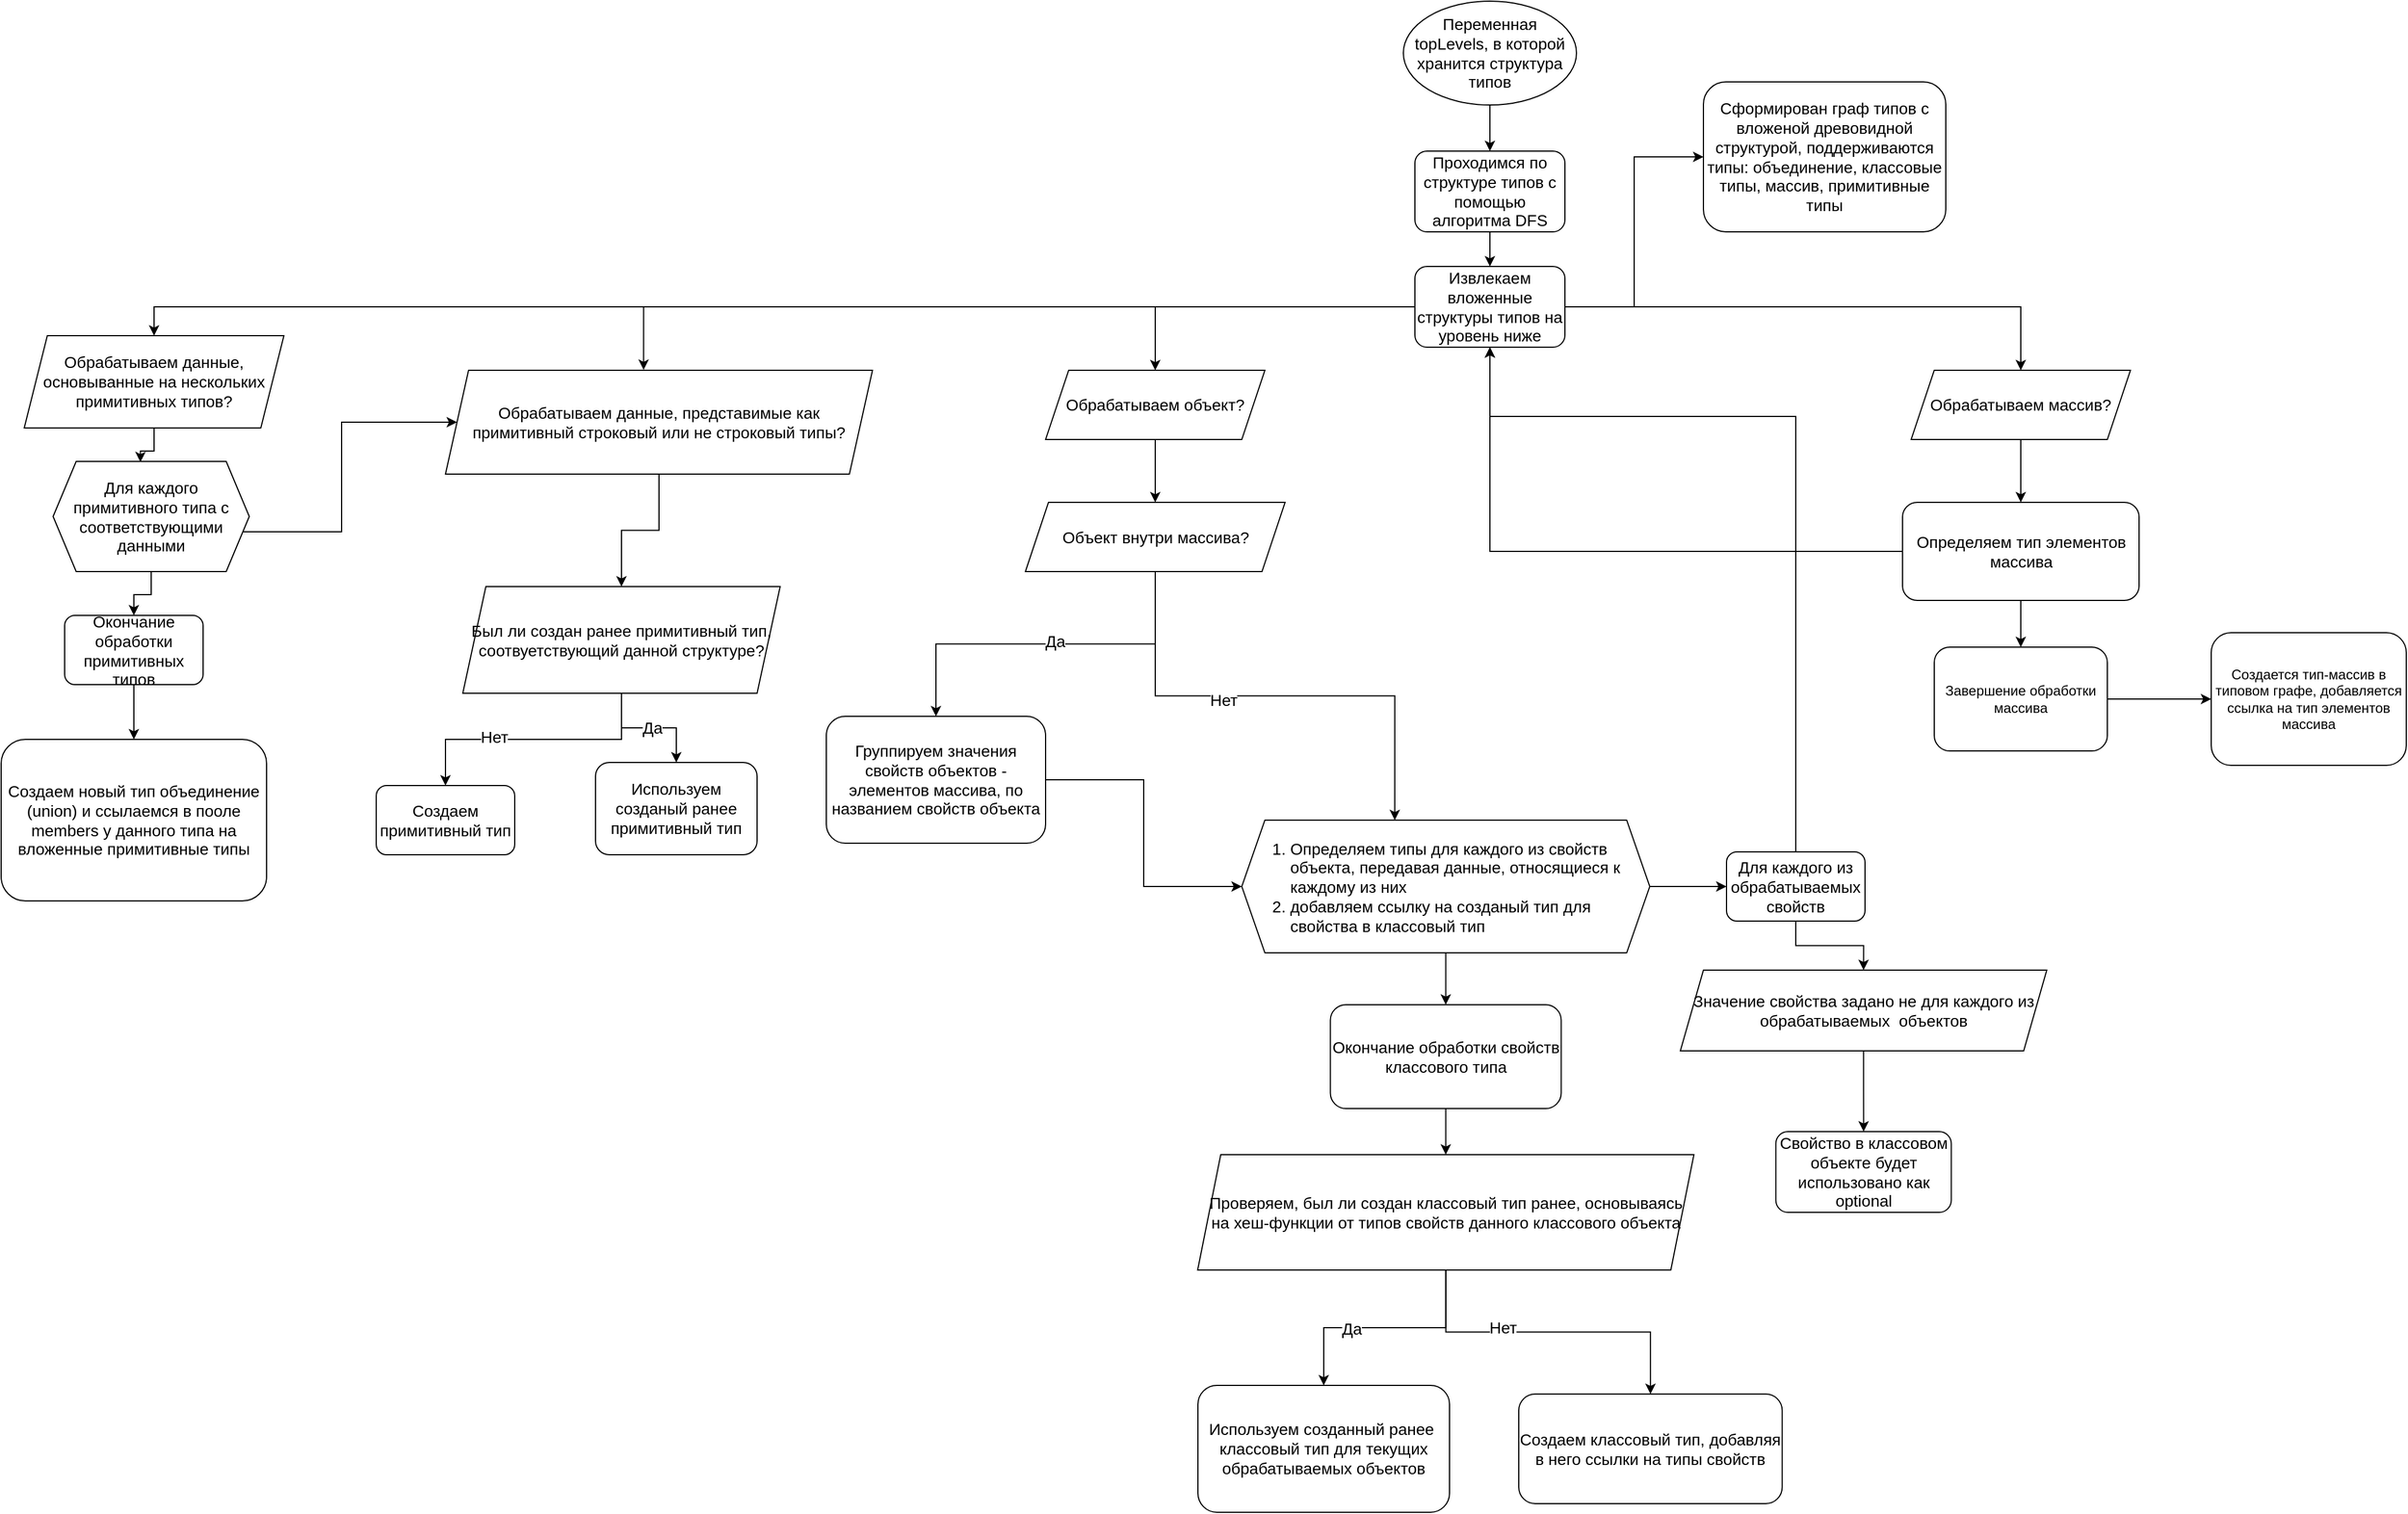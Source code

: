<mxfile version="24.4.2" type="github">
  <diagram name="Page-1" id="1g6iJyspXUJ4lVBro7co">
    <mxGraphModel dx="2184" dy="696" grid="1" gridSize="10" guides="1" tooltips="1" connect="1" arrows="1" fold="1" page="1" pageScale="1" pageWidth="827" pageHeight="1169" math="0" shadow="0">
      <root>
        <mxCell id="0" />
        <mxCell id="1" parent="0" />
        <mxCell id="02Kn7gCLsv_7Pjf7zpuO-2" style="edgeStyle=orthogonalEdgeStyle;rounded=0;orthogonalLoop=1;jettySize=auto;html=1;entryX=0.5;entryY=0;entryDx=0;entryDy=0;fontSize=14;" parent="1" source="02Kn7gCLsv_7Pjf7zpuO-1" target="02Kn7gCLsv_7Pjf7zpuO-3" edge="1">
          <mxGeometry relative="1" as="geometry">
            <mxPoint x="360" y="320" as="targetPoint" />
          </mxGeometry>
        </mxCell>
        <mxCell id="02Kn7gCLsv_7Pjf7zpuO-1" value="Переменная topLevels, в которой хранится структура типов" style="ellipse;whiteSpace=wrap;html=1;fontSize=14;" parent="1" vertex="1">
          <mxGeometry x="520" y="80" width="150" height="90" as="geometry" />
        </mxCell>
        <mxCell id="02Kn7gCLsv_7Pjf7zpuO-21" style="edgeStyle=orthogonalEdgeStyle;rounded=0;orthogonalLoop=1;jettySize=auto;html=1;entryX=0.5;entryY=0;entryDx=0;entryDy=0;fontSize=14;" parent="1" source="02Kn7gCLsv_7Pjf7zpuO-3" target="02Kn7gCLsv_7Pjf7zpuO-4" edge="1">
          <mxGeometry relative="1" as="geometry" />
        </mxCell>
        <mxCell id="02Kn7gCLsv_7Pjf7zpuO-3" value="Проходимся по структуре типов с помощью алгоритма DFS" style="rounded=1;whiteSpace=wrap;html=1;fontSize=14;" parent="1" vertex="1">
          <mxGeometry x="530" y="210" width="130" height="70" as="geometry" />
        </mxCell>
        <mxCell id="02Kn7gCLsv_7Pjf7zpuO-7" style="edgeStyle=orthogonalEdgeStyle;rounded=0;orthogonalLoop=1;jettySize=auto;html=1;fontSize=14;" parent="1" source="02Kn7gCLsv_7Pjf7zpuO-4" target="02Kn7gCLsv_7Pjf7zpuO-12" edge="1">
          <mxGeometry relative="1" as="geometry">
            <mxPoint x="240" y="490" as="targetPoint" />
          </mxGeometry>
        </mxCell>
        <mxCell id="02Kn7gCLsv_7Pjf7zpuO-63" style="edgeStyle=orthogonalEdgeStyle;rounded=0;orthogonalLoop=1;jettySize=auto;html=1;entryX=0.5;entryY=0;entryDx=0;entryDy=0;fontSize=14;" parent="1" source="02Kn7gCLsv_7Pjf7zpuO-4" target="02Kn7gCLsv_7Pjf7zpuO-42" edge="1">
          <mxGeometry relative="1" as="geometry" />
        </mxCell>
        <mxCell id="02Kn7gCLsv_7Pjf7zpuO-85" style="edgeStyle=orthogonalEdgeStyle;rounded=0;orthogonalLoop=1;jettySize=auto;html=1;entryX=0.5;entryY=0;entryDx=0;entryDy=0;fontSize=14;" parent="1" source="02Kn7gCLsv_7Pjf7zpuO-4" target="02Kn7gCLsv_7Pjf7zpuO-19" edge="1">
          <mxGeometry relative="1" as="geometry" />
        </mxCell>
        <mxCell id="ybFJ6NvRLtgS1pNJfpIo-4" style="edgeStyle=orthogonalEdgeStyle;rounded=0;orthogonalLoop=1;jettySize=auto;html=1;entryX=0;entryY=0.5;entryDx=0;entryDy=0;fontSize=14;" parent="1" source="02Kn7gCLsv_7Pjf7zpuO-4" target="ybFJ6NvRLtgS1pNJfpIo-3" edge="1">
          <mxGeometry relative="1" as="geometry" />
        </mxCell>
        <mxCell id="02Kn7gCLsv_7Pjf7zpuO-4" value="Извлекаем вложенные структуры типов на уровень ниже" style="rounded=1;whiteSpace=wrap;html=1;fontSize=14;" parent="1" vertex="1">
          <mxGeometry x="530" y="310" width="130" height="70" as="geometry" />
        </mxCell>
        <mxCell id="02Kn7gCLsv_7Pjf7zpuO-51" style="edgeStyle=orthogonalEdgeStyle;rounded=0;orthogonalLoop=1;jettySize=auto;html=1;entryX=0.5;entryY=0;entryDx=0;entryDy=0;fontSize=14;" parent="1" source="02Kn7gCLsv_7Pjf7zpuO-9" target="02Kn7gCLsv_7Pjf7zpuO-47" edge="1">
          <mxGeometry relative="1" as="geometry" />
        </mxCell>
        <mxCell id="02Kn7gCLsv_7Pjf7zpuO-9" value="Обрабатываем данные, представимые как примитивный строковый или не строковый типы?" style="shape=parallelogram;perimeter=parallelogramPerimeter;whiteSpace=wrap;html=1;fixedSize=1;fontSize=14;" parent="1" vertex="1">
          <mxGeometry x="-310" y="400" width="370" height="90" as="geometry" />
        </mxCell>
        <mxCell id="02Kn7gCLsv_7Pjf7zpuO-13" style="edgeStyle=orthogonalEdgeStyle;rounded=0;orthogonalLoop=1;jettySize=auto;html=1;entryX=0.5;entryY=0;entryDx=0;entryDy=0;fontSize=14;" parent="1" source="02Kn7gCLsv_7Pjf7zpuO-12" target="02Kn7gCLsv_7Pjf7zpuO-18" edge="1">
          <mxGeometry relative="1" as="geometry">
            <mxPoint x="525" y="580" as="targetPoint" />
          </mxGeometry>
        </mxCell>
        <mxCell id="02Kn7gCLsv_7Pjf7zpuO-12" value="Обрабатываем объект?" style="shape=parallelogram;perimeter=parallelogramPerimeter;whiteSpace=wrap;html=1;fixedSize=1;fontSize=14;" parent="1" vertex="1">
          <mxGeometry x="210" y="400" width="190" height="60" as="geometry" />
        </mxCell>
        <mxCell id="02Kn7gCLsv_7Pjf7zpuO-27" style="edgeStyle=orthogonalEdgeStyle;rounded=0;orthogonalLoop=1;jettySize=auto;html=1;fontSize=14;" parent="1" source="02Kn7gCLsv_7Pjf7zpuO-17" target="02Kn7gCLsv_7Pjf7zpuO-26" edge="1">
          <mxGeometry relative="1" as="geometry" />
        </mxCell>
        <mxCell id="02Kn7gCLsv_7Pjf7zpuO-17" value="Группируем значения свойств объектов - элементов массива, по названием свойств объекта" style="rounded=1;whiteSpace=wrap;html=1;fontSize=14;" parent="1" vertex="1">
          <mxGeometry x="20" y="700" width="190" height="110" as="geometry" />
        </mxCell>
        <mxCell id="02Kn7gCLsv_7Pjf7zpuO-20" style="edgeStyle=orthogonalEdgeStyle;rounded=0;orthogonalLoop=1;jettySize=auto;html=1;entryX=0.5;entryY=0;entryDx=0;entryDy=0;fontSize=14;" parent="1" source="02Kn7gCLsv_7Pjf7zpuO-18" target="02Kn7gCLsv_7Pjf7zpuO-17" edge="1">
          <mxGeometry relative="1" as="geometry" />
        </mxCell>
        <mxCell id="02Kn7gCLsv_7Pjf7zpuO-29" value="Да" style="edgeLabel;html=1;align=center;verticalAlign=middle;resizable=0;points=[];fontSize=14;" parent="02Kn7gCLsv_7Pjf7zpuO-20" vertex="1" connectable="0">
          <mxGeometry x="-0.048" y="-3" relative="1" as="geometry">
            <mxPoint as="offset" />
          </mxGeometry>
        </mxCell>
        <mxCell id="02Kn7gCLsv_7Pjf7zpuO-65" style="edgeStyle=orthogonalEdgeStyle;rounded=0;orthogonalLoop=1;jettySize=auto;html=1;entryX=0.375;entryY=0;entryDx=0;entryDy=0;fontSize=14;" parent="1" source="02Kn7gCLsv_7Pjf7zpuO-18" target="02Kn7gCLsv_7Pjf7zpuO-26" edge="1">
          <mxGeometry relative="1" as="geometry" />
        </mxCell>
        <mxCell id="02Kn7gCLsv_7Pjf7zpuO-66" value="Нет" style="edgeLabel;html=1;align=center;verticalAlign=middle;resizable=0;points=[];fontSize=14;" parent="02Kn7gCLsv_7Pjf7zpuO-65" vertex="1" connectable="0">
          <mxGeometry x="-0.22" y="-3" relative="1" as="geometry">
            <mxPoint x="1" as="offset" />
          </mxGeometry>
        </mxCell>
        <mxCell id="02Kn7gCLsv_7Pjf7zpuO-18" value="Объект внутри массива?" style="shape=parallelogram;perimeter=parallelogramPerimeter;whiteSpace=wrap;html=1;fixedSize=1;fontSize=14;" parent="1" vertex="1">
          <mxGeometry x="192.5" y="514.5" width="225" height="60" as="geometry" />
        </mxCell>
        <mxCell id="02Kn7gCLsv_7Pjf7zpuO-87" style="edgeStyle=orthogonalEdgeStyle;rounded=0;orthogonalLoop=1;jettySize=auto;html=1;fontSize=14;" parent="1" source="02Kn7gCLsv_7Pjf7zpuO-19" target="02Kn7gCLsv_7Pjf7zpuO-86" edge="1">
          <mxGeometry relative="1" as="geometry" />
        </mxCell>
        <mxCell id="02Kn7gCLsv_7Pjf7zpuO-19" value="Обрабатываем массив?" style="shape=parallelogram;perimeter=parallelogramPerimeter;whiteSpace=wrap;html=1;fixedSize=1;fontSize=14;" parent="1" vertex="1">
          <mxGeometry x="960" y="400" width="190" height="60" as="geometry" />
        </mxCell>
        <mxCell id="02Kn7gCLsv_7Pjf7zpuO-70" style="edgeStyle=orthogonalEdgeStyle;rounded=0;orthogonalLoop=1;jettySize=auto;html=1;fontSize=14;" parent="1" source="02Kn7gCLsv_7Pjf7zpuO-25" target="02Kn7gCLsv_7Pjf7zpuO-34" edge="1">
          <mxGeometry relative="1" as="geometry" />
        </mxCell>
        <mxCell id="02Kn7gCLsv_7Pjf7zpuO-25" value="Значение свойства задано не для каждого из обрабатываемых&amp;nbsp; объектов" style="shape=parallelogram;perimeter=parallelogramPerimeter;whiteSpace=wrap;html=1;fixedSize=1;fontSize=14;" parent="1" vertex="1">
          <mxGeometry x="760" y="920" width="317.5" height="70" as="geometry" />
        </mxCell>
        <mxCell id="02Kn7gCLsv_7Pjf7zpuO-68" style="edgeStyle=orthogonalEdgeStyle;rounded=0;orthogonalLoop=1;jettySize=auto;html=1;entryX=0.5;entryY=0;entryDx=0;entryDy=0;fontSize=14;" parent="1" source="02Kn7gCLsv_7Pjf7zpuO-26" target="02Kn7gCLsv_7Pjf7zpuO-69" edge="1">
          <mxGeometry relative="1" as="geometry">
            <mxPoint x="556.75" y="970" as="targetPoint" />
          </mxGeometry>
        </mxCell>
        <mxCell id="02Kn7gCLsv_7Pjf7zpuO-82" style="edgeStyle=orthogonalEdgeStyle;rounded=0;orthogonalLoop=1;jettySize=auto;html=1;entryX=0;entryY=0.5;entryDx=0;entryDy=0;fontSize=14;" parent="1" source="02Kn7gCLsv_7Pjf7zpuO-26" target="02Kn7gCLsv_7Pjf7zpuO-81" edge="1">
          <mxGeometry relative="1" as="geometry" />
        </mxCell>
        <mxCell id="02Kn7gCLsv_7Pjf7zpuO-26" value="&lt;ol style=&quot;font-size: 14px;&quot;&gt;&lt;li style=&quot;font-size: 14px;&quot;&gt;Определяем типы для каждого из свойств объекта, передавая данные, относящиеся к каждому из них&amp;nbsp;&lt;/li&gt;&lt;li style=&quot;font-size: 14px;&quot;&gt;добавляем ссылку на созданый тип для свойства в классовый тип&lt;/li&gt;&lt;/ol&gt;" style="shape=hexagon;perimeter=hexagonPerimeter2;whiteSpace=wrap;html=1;fixedSize=1;align=left;fontSize=14;" parent="1" vertex="1">
          <mxGeometry x="380" y="790" width="353.5" height="115" as="geometry" />
        </mxCell>
        <mxCell id="02Kn7gCLsv_7Pjf7zpuO-34" value="Свойство в классовом объекте будет иcпользовано как optional" style="rounded=1;whiteSpace=wrap;html=1;fontSize=14;" parent="1" vertex="1">
          <mxGeometry x="842.75" y="1060" width="152" height="70" as="geometry" />
        </mxCell>
        <mxCell id="02Kn7gCLsv_7Pjf7zpuO-39" style="edgeStyle=orthogonalEdgeStyle;rounded=0;orthogonalLoop=1;jettySize=auto;html=1;entryX=0.464;entryY=-0.004;entryDx=0;entryDy=0;entryPerimeter=0;fontSize=14;" parent="1" source="02Kn7gCLsv_7Pjf7zpuO-4" target="02Kn7gCLsv_7Pjf7zpuO-9" edge="1">
          <mxGeometry relative="1" as="geometry" />
        </mxCell>
        <mxCell id="02Kn7gCLsv_7Pjf7zpuO-42" value="Обрабатываем данные, основыванные на нескольких примитивных типов?" style="shape=parallelogram;perimeter=parallelogramPerimeter;whiteSpace=wrap;html=1;fixedSize=1;fontSize=14;" parent="1" vertex="1">
          <mxGeometry x="-675" y="370" width="225" height="80" as="geometry" />
        </mxCell>
        <mxCell id="02Kn7gCLsv_7Pjf7zpuO-44" value="Создаем новый тип объединение (union) и ссылаемся в пооле members у данного типа на вложенные примитивные типы" style="rounded=1;whiteSpace=wrap;html=1;fontSize=14;" parent="1" vertex="1">
          <mxGeometry x="-695" y="720" width="230" height="140" as="geometry" />
        </mxCell>
        <mxCell id="02Kn7gCLsv_7Pjf7zpuO-48" style="edgeStyle=orthogonalEdgeStyle;rounded=0;orthogonalLoop=1;jettySize=auto;html=1;entryX=0.5;entryY=0;entryDx=0;entryDy=0;fontSize=14;" parent="1" source="02Kn7gCLsv_7Pjf7zpuO-47" target="02Kn7gCLsv_7Pjf7zpuO-49" edge="1">
          <mxGeometry relative="1" as="geometry">
            <mxPoint x="-220" y="750" as="targetPoint" />
          </mxGeometry>
        </mxCell>
        <mxCell id="02Kn7gCLsv_7Pjf7zpuO-52" value="Нет" style="edgeLabel;html=1;align=center;verticalAlign=middle;resizable=0;points=[];fontSize=14;" parent="02Kn7gCLsv_7Pjf7zpuO-48" vertex="1" connectable="0">
          <mxGeometry x="0.296" y="-2" relative="1" as="geometry">
            <mxPoint as="offset" />
          </mxGeometry>
        </mxCell>
        <mxCell id="02Kn7gCLsv_7Pjf7zpuO-53" style="edgeStyle=orthogonalEdgeStyle;rounded=0;orthogonalLoop=1;jettySize=auto;html=1;entryX=0.5;entryY=0;entryDx=0;entryDy=0;fontSize=14;" parent="1" source="02Kn7gCLsv_7Pjf7zpuO-47" target="02Kn7gCLsv_7Pjf7zpuO-50" edge="1">
          <mxGeometry relative="1" as="geometry" />
        </mxCell>
        <mxCell id="02Kn7gCLsv_7Pjf7zpuO-54" value="Да" style="edgeLabel;html=1;align=center;verticalAlign=middle;resizable=0;points=[];fontSize=14;" parent="02Kn7gCLsv_7Pjf7zpuO-53" vertex="1" connectable="0">
          <mxGeometry x="0.048" relative="1" as="geometry">
            <mxPoint as="offset" />
          </mxGeometry>
        </mxCell>
        <mxCell id="02Kn7gCLsv_7Pjf7zpuO-47" value="Был ли создан ранее примитивный тип, соотвуетствующий данной структуре?" style="shape=parallelogram;perimeter=parallelogramPerimeter;whiteSpace=wrap;html=1;fixedSize=1;fontSize=14;" parent="1" vertex="1">
          <mxGeometry x="-295" y="587.5" width="275" height="92.5" as="geometry" />
        </mxCell>
        <mxCell id="02Kn7gCLsv_7Pjf7zpuO-49" value="Создаем примитивный тип" style="rounded=1;whiteSpace=wrap;html=1;fontSize=14;" parent="1" vertex="1">
          <mxGeometry x="-370" y="760" width="120" height="60" as="geometry" />
        </mxCell>
        <mxCell id="02Kn7gCLsv_7Pjf7zpuO-50" value="Используем созданый ранее примитивный тип" style="rounded=1;whiteSpace=wrap;html=1;fontSize=14;" parent="1" vertex="1">
          <mxGeometry x="-180" y="740" width="140" height="80" as="geometry" />
        </mxCell>
        <mxCell id="02Kn7gCLsv_7Pjf7zpuO-57" style="edgeStyle=orthogonalEdgeStyle;rounded=0;orthogonalLoop=1;jettySize=auto;html=1;entryX=0;entryY=0.5;entryDx=0;entryDy=0;fontSize=14;" parent="1" source="02Kn7gCLsv_7Pjf7zpuO-56" target="02Kn7gCLsv_7Pjf7zpuO-9" edge="1">
          <mxGeometry relative="1" as="geometry">
            <Array as="points">
              <mxPoint x="-400" y="540" />
              <mxPoint x="-400" y="445" />
            </Array>
          </mxGeometry>
        </mxCell>
        <mxCell id="02Kn7gCLsv_7Pjf7zpuO-58" value="" style="edgeStyle=orthogonalEdgeStyle;rounded=0;orthogonalLoop=1;jettySize=auto;html=1;entryX=0.445;entryY=0.007;entryDx=0;entryDy=0;entryPerimeter=0;fontSize=14;" parent="1" source="02Kn7gCLsv_7Pjf7zpuO-42" target="02Kn7gCLsv_7Pjf7zpuO-56" edge="1">
          <mxGeometry relative="1" as="geometry">
            <mxPoint x="-645" y="430" as="sourcePoint" />
            <mxPoint x="-597" y="660" as="targetPoint" />
          </mxGeometry>
        </mxCell>
        <mxCell id="02Kn7gCLsv_7Pjf7zpuO-59" style="edgeStyle=orthogonalEdgeStyle;rounded=0;orthogonalLoop=1;jettySize=auto;html=1;entryX=0.5;entryY=0;entryDx=0;entryDy=0;fontSize=14;" parent="1" source="02Kn7gCLsv_7Pjf7zpuO-60" target="02Kn7gCLsv_7Pjf7zpuO-44" edge="1">
          <mxGeometry relative="1" as="geometry" />
        </mxCell>
        <mxCell id="02Kn7gCLsv_7Pjf7zpuO-56" value="Для каждого примитивного типа с соответствующими данными" style="shape=hexagon;perimeter=hexagonPerimeter2;whiteSpace=wrap;html=1;fixedSize=1;fontSize=14;" parent="1" vertex="1">
          <mxGeometry x="-650" y="479" width="170" height="95.5" as="geometry" />
        </mxCell>
        <mxCell id="02Kn7gCLsv_7Pjf7zpuO-61" value="" style="edgeStyle=orthogonalEdgeStyle;rounded=0;orthogonalLoop=1;jettySize=auto;html=1;entryX=0.5;entryY=0;entryDx=0;entryDy=0;fontSize=14;" parent="1" source="02Kn7gCLsv_7Pjf7zpuO-56" target="02Kn7gCLsv_7Pjf7zpuO-60" edge="1">
          <mxGeometry relative="1" as="geometry">
            <mxPoint x="-580" y="585" as="sourcePoint" />
            <mxPoint x="-580" y="710" as="targetPoint" />
          </mxGeometry>
        </mxCell>
        <mxCell id="02Kn7gCLsv_7Pjf7zpuO-60" value="Окончание обработки примитивных типов" style="rounded=1;whiteSpace=wrap;html=1;fontSize=14;" parent="1" vertex="1">
          <mxGeometry x="-640" y="612.5" width="120" height="60" as="geometry" />
        </mxCell>
        <mxCell id="02Kn7gCLsv_7Pjf7zpuO-71" style="edgeStyle=orthogonalEdgeStyle;rounded=0;orthogonalLoop=1;jettySize=auto;html=1;entryX=0.5;entryY=0;entryDx=0;entryDy=0;fontSize=14;" parent="1" source="02Kn7gCLsv_7Pjf7zpuO-69" target="02Kn7gCLsv_7Pjf7zpuO-73" edge="1">
          <mxGeometry relative="1" as="geometry">
            <mxPoint x="556.75" y="1080" as="targetPoint" />
          </mxGeometry>
        </mxCell>
        <mxCell id="02Kn7gCLsv_7Pjf7zpuO-69" value="Окончание обработки свойств классового типа" style="rounded=1;whiteSpace=wrap;html=1;fontSize=14;" parent="1" vertex="1">
          <mxGeometry x="456.75" y="950" width="200" height="90" as="geometry" />
        </mxCell>
        <mxCell id="02Kn7gCLsv_7Pjf7zpuO-77" style="edgeStyle=orthogonalEdgeStyle;rounded=0;orthogonalLoop=1;jettySize=auto;html=1;fontSize=14;" parent="1" source="02Kn7gCLsv_7Pjf7zpuO-73" target="02Kn7gCLsv_7Pjf7zpuO-75" edge="1">
          <mxGeometry relative="1" as="geometry" />
        </mxCell>
        <mxCell id="02Kn7gCLsv_7Pjf7zpuO-78" value="Да" style="edgeLabel;html=1;align=center;verticalAlign=middle;resizable=0;points=[];fontSize=14;" parent="02Kn7gCLsv_7Pjf7zpuO-77" vertex="1" connectable="0">
          <mxGeometry x="0.288" y="1" relative="1" as="geometry">
            <mxPoint as="offset" />
          </mxGeometry>
        </mxCell>
        <mxCell id="02Kn7gCLsv_7Pjf7zpuO-79" style="edgeStyle=orthogonalEdgeStyle;rounded=0;orthogonalLoop=1;jettySize=auto;html=1;entryX=0.5;entryY=0;entryDx=0;entryDy=0;fontSize=14;" parent="1" source="02Kn7gCLsv_7Pjf7zpuO-73" target="02Kn7gCLsv_7Pjf7zpuO-76" edge="1">
          <mxGeometry relative="1" as="geometry" />
        </mxCell>
        <mxCell id="02Kn7gCLsv_7Pjf7zpuO-80" value="Нет" style="edgeLabel;html=1;align=center;verticalAlign=middle;resizable=0;points=[];fontSize=14;" parent="02Kn7gCLsv_7Pjf7zpuO-79" vertex="1" connectable="0">
          <mxGeometry x="-0.281" y="4" relative="1" as="geometry">
            <mxPoint as="offset" />
          </mxGeometry>
        </mxCell>
        <mxCell id="02Kn7gCLsv_7Pjf7zpuO-73" value="Проверяем, был ли создан классовый тип ранее, основываясь на хеш-функции от типов свойств данного классового объекта" style="shape=parallelogram;perimeter=parallelogramPerimeter;whiteSpace=wrap;html=1;fixedSize=1;fontSize=14;" parent="1" vertex="1">
          <mxGeometry x="341.75" y="1080" width="430" height="100" as="geometry" />
        </mxCell>
        <mxCell id="02Kn7gCLsv_7Pjf7zpuO-75" value="Используем созданный ранее&amp;nbsp; классовый тип для текущих обрабатываемых объектов" style="rounded=1;whiteSpace=wrap;html=1;fontSize=14;" parent="1" vertex="1">
          <mxGeometry x="342" y="1280" width="218" height="110" as="geometry" />
        </mxCell>
        <mxCell id="02Kn7gCLsv_7Pjf7zpuO-76" value="Создаем классовый тип, добавляя в него ссылки на типы свойств" style="rounded=1;whiteSpace=wrap;html=1;fontSize=14;" parent="1" vertex="1">
          <mxGeometry x="620" y="1287.5" width="228.25" height="95" as="geometry" />
        </mxCell>
        <mxCell id="02Kn7gCLsv_7Pjf7zpuO-84" style="edgeStyle=orthogonalEdgeStyle;rounded=0;orthogonalLoop=1;jettySize=auto;html=1;entryX=0.5;entryY=0;entryDx=0;entryDy=0;fontSize=14;" parent="1" source="02Kn7gCLsv_7Pjf7zpuO-81" target="02Kn7gCLsv_7Pjf7zpuO-25" edge="1">
          <mxGeometry relative="1" as="geometry" />
        </mxCell>
        <mxCell id="ybFJ6NvRLtgS1pNJfpIo-1" style="edgeStyle=orthogonalEdgeStyle;rounded=0;orthogonalLoop=1;jettySize=auto;html=1;entryX=0.5;entryY=1;entryDx=0;entryDy=0;fontSize=14;" parent="1" source="02Kn7gCLsv_7Pjf7zpuO-81" target="02Kn7gCLsv_7Pjf7zpuO-4" edge="1">
          <mxGeometry relative="1" as="geometry">
            <Array as="points">
              <mxPoint x="860" y="440" />
              <mxPoint x="595" y="440" />
            </Array>
          </mxGeometry>
        </mxCell>
        <mxCell id="02Kn7gCLsv_7Pjf7zpuO-81" value="Для каждого из обрабатываемых свойств" style="rounded=1;whiteSpace=wrap;html=1;fontSize=14;" parent="1" vertex="1">
          <mxGeometry x="800" y="817.5" width="120" height="60" as="geometry" />
        </mxCell>
        <mxCell id="ybFJ6NvRLtgS1pNJfpIo-2" style="edgeStyle=orthogonalEdgeStyle;rounded=0;orthogonalLoop=1;jettySize=auto;html=1;entryX=0.5;entryY=1;entryDx=0;entryDy=0;fontSize=14;" parent="1" source="02Kn7gCLsv_7Pjf7zpuO-86" target="02Kn7gCLsv_7Pjf7zpuO-4" edge="1">
          <mxGeometry relative="1" as="geometry" />
        </mxCell>
        <mxCell id="7kiGGMUhW2Vi5Jfto_A3-1" style="edgeStyle=orthogonalEdgeStyle;rounded=0;orthogonalLoop=1;jettySize=auto;html=1;" edge="1" parent="1" source="02Kn7gCLsv_7Pjf7zpuO-86" target="7kiGGMUhW2Vi5Jfto_A3-2">
          <mxGeometry relative="1" as="geometry">
            <mxPoint x="1055" y="670" as="targetPoint" />
          </mxGeometry>
        </mxCell>
        <mxCell id="02Kn7gCLsv_7Pjf7zpuO-86" value="Определяем тип элементов массива" style="rounded=1;whiteSpace=wrap;html=1;fontSize=14;" parent="1" vertex="1">
          <mxGeometry x="952.5" y="514.5" width="205" height="85" as="geometry" />
        </mxCell>
        <mxCell id="ybFJ6NvRLtgS1pNJfpIo-3" value="Сформирован граф типов с вложеной древовидной структурой, поддерживаются типы: объединение, классовые типы, массив, примитивные типы" style="rounded=1;whiteSpace=wrap;html=1;fontSize=14;" parent="1" vertex="1">
          <mxGeometry x="780" y="150" width="210" height="130" as="geometry" />
        </mxCell>
        <mxCell id="7kiGGMUhW2Vi5Jfto_A3-4" style="edgeStyle=orthogonalEdgeStyle;rounded=0;orthogonalLoop=1;jettySize=auto;html=1;" edge="1" parent="1" source="7kiGGMUhW2Vi5Jfto_A3-2" target="7kiGGMUhW2Vi5Jfto_A3-3">
          <mxGeometry relative="1" as="geometry" />
        </mxCell>
        <mxCell id="7kiGGMUhW2Vi5Jfto_A3-2" value="Завершение обработки массива" style="rounded=1;whiteSpace=wrap;html=1;" vertex="1" parent="1">
          <mxGeometry x="980" y="640" width="150" height="90" as="geometry" />
        </mxCell>
        <mxCell id="7kiGGMUhW2Vi5Jfto_A3-3" value="Создается тип-массив в типовом графе, добавляется ссылка на тип элементов массива" style="rounded=1;whiteSpace=wrap;html=1;" vertex="1" parent="1">
          <mxGeometry x="1220" y="627.5" width="169" height="115" as="geometry" />
        </mxCell>
      </root>
    </mxGraphModel>
  </diagram>
</mxfile>
